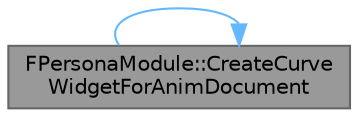 digraph "FPersonaModule::CreateCurveWidgetForAnimDocument"
{
 // INTERACTIVE_SVG=YES
 // LATEX_PDF_SIZE
  bgcolor="transparent";
  edge [fontname=Helvetica,fontsize=10,labelfontname=Helvetica,labelfontsize=10];
  node [fontname=Helvetica,fontsize=10,shape=box,height=0.2,width=0.4];
  rankdir="LR";
  Node1 [id="Node000001",label="FPersonaModule::CreateCurve\lWidgetForAnimDocument",height=0.2,width=0.4,color="gray40", fillcolor="grey60", style="filled", fontcolor="black",tooltip="Create a widget that acts as a curve document for an animation asset."];
  Node1 -> Node1 [id="edge1_Node000001_Node000001",color="steelblue1",style="solid",tooltip=" "];
}

